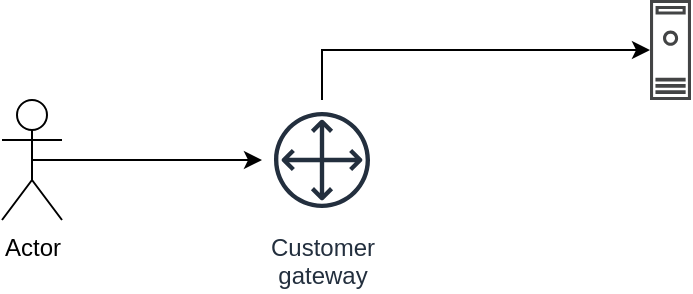<mxfile version="23.1.2" type="github">
  <diagram id="C5RBs43oDa-KdzZeNtuy" name="Page-1">
    <mxGraphModel dx="2074" dy="1121" grid="1" gridSize="10" guides="1" tooltips="1" connect="1" arrows="1" fold="1" page="1" pageScale="1" pageWidth="827" pageHeight="1169" math="0" shadow="0">
      <root>
        <mxCell id="WIyWlLk6GJQsqaUBKTNV-0" />
        <mxCell id="WIyWlLk6GJQsqaUBKTNV-1" parent="WIyWlLk6GJQsqaUBKTNV-0" />
        <mxCell id="Nyyj0-37kjKhmjK_vcmE-1" style="edgeStyle=orthogonalEdgeStyle;rounded=0;orthogonalLoop=1;jettySize=auto;html=1;exitX=0.5;exitY=0.5;exitDx=0;exitDy=0;exitPerimeter=0;" edge="1" parent="WIyWlLk6GJQsqaUBKTNV-1" source="Nyyj0-37kjKhmjK_vcmE-0">
          <mxGeometry relative="1" as="geometry">
            <mxPoint x="220" y="640" as="targetPoint" />
          </mxGeometry>
        </mxCell>
        <mxCell id="Nyyj0-37kjKhmjK_vcmE-0" value="Actor" style="shape=umlActor;verticalLabelPosition=bottom;verticalAlign=top;html=1;outlineConnect=0;" vertex="1" parent="WIyWlLk6GJQsqaUBKTNV-1">
          <mxGeometry x="90" y="610" width="30" height="60" as="geometry" />
        </mxCell>
        <mxCell id="Nyyj0-37kjKhmjK_vcmE-4" style="edgeStyle=orthogonalEdgeStyle;rounded=0;orthogonalLoop=1;jettySize=auto;html=1;" edge="1" parent="WIyWlLk6GJQsqaUBKTNV-1" source="Nyyj0-37kjKhmjK_vcmE-2" target="Nyyj0-37kjKhmjK_vcmE-3">
          <mxGeometry relative="1" as="geometry">
            <Array as="points">
              <mxPoint x="250" y="585" />
            </Array>
          </mxGeometry>
        </mxCell>
        <mxCell id="Nyyj0-37kjKhmjK_vcmE-2" value="Customer&#xa;gateway" style="sketch=0;outlineConnect=0;fontColor=#232F3E;gradientColor=none;strokeColor=#232F3E;fillColor=#ffffff;dashed=0;verticalLabelPosition=bottom;verticalAlign=top;align=center;html=1;fontSize=12;fontStyle=0;aspect=fixed;shape=mxgraph.aws4.resourceIcon;resIcon=mxgraph.aws4.customer_gateway;" vertex="1" parent="WIyWlLk6GJQsqaUBKTNV-1">
          <mxGeometry x="220" y="610" width="60" height="60" as="geometry" />
        </mxCell>
        <mxCell id="Nyyj0-37kjKhmjK_vcmE-3" value="" style="sketch=0;pointerEvents=1;shadow=0;dashed=0;html=1;strokeColor=none;fillColor=#434445;aspect=fixed;labelPosition=center;verticalLabelPosition=bottom;verticalAlign=top;align=center;outlineConnect=0;shape=mxgraph.vvd.machine;" vertex="1" parent="WIyWlLk6GJQsqaUBKTNV-1">
          <mxGeometry x="414" y="560" width="20.5" height="50" as="geometry" />
        </mxCell>
      </root>
    </mxGraphModel>
  </diagram>
</mxfile>

